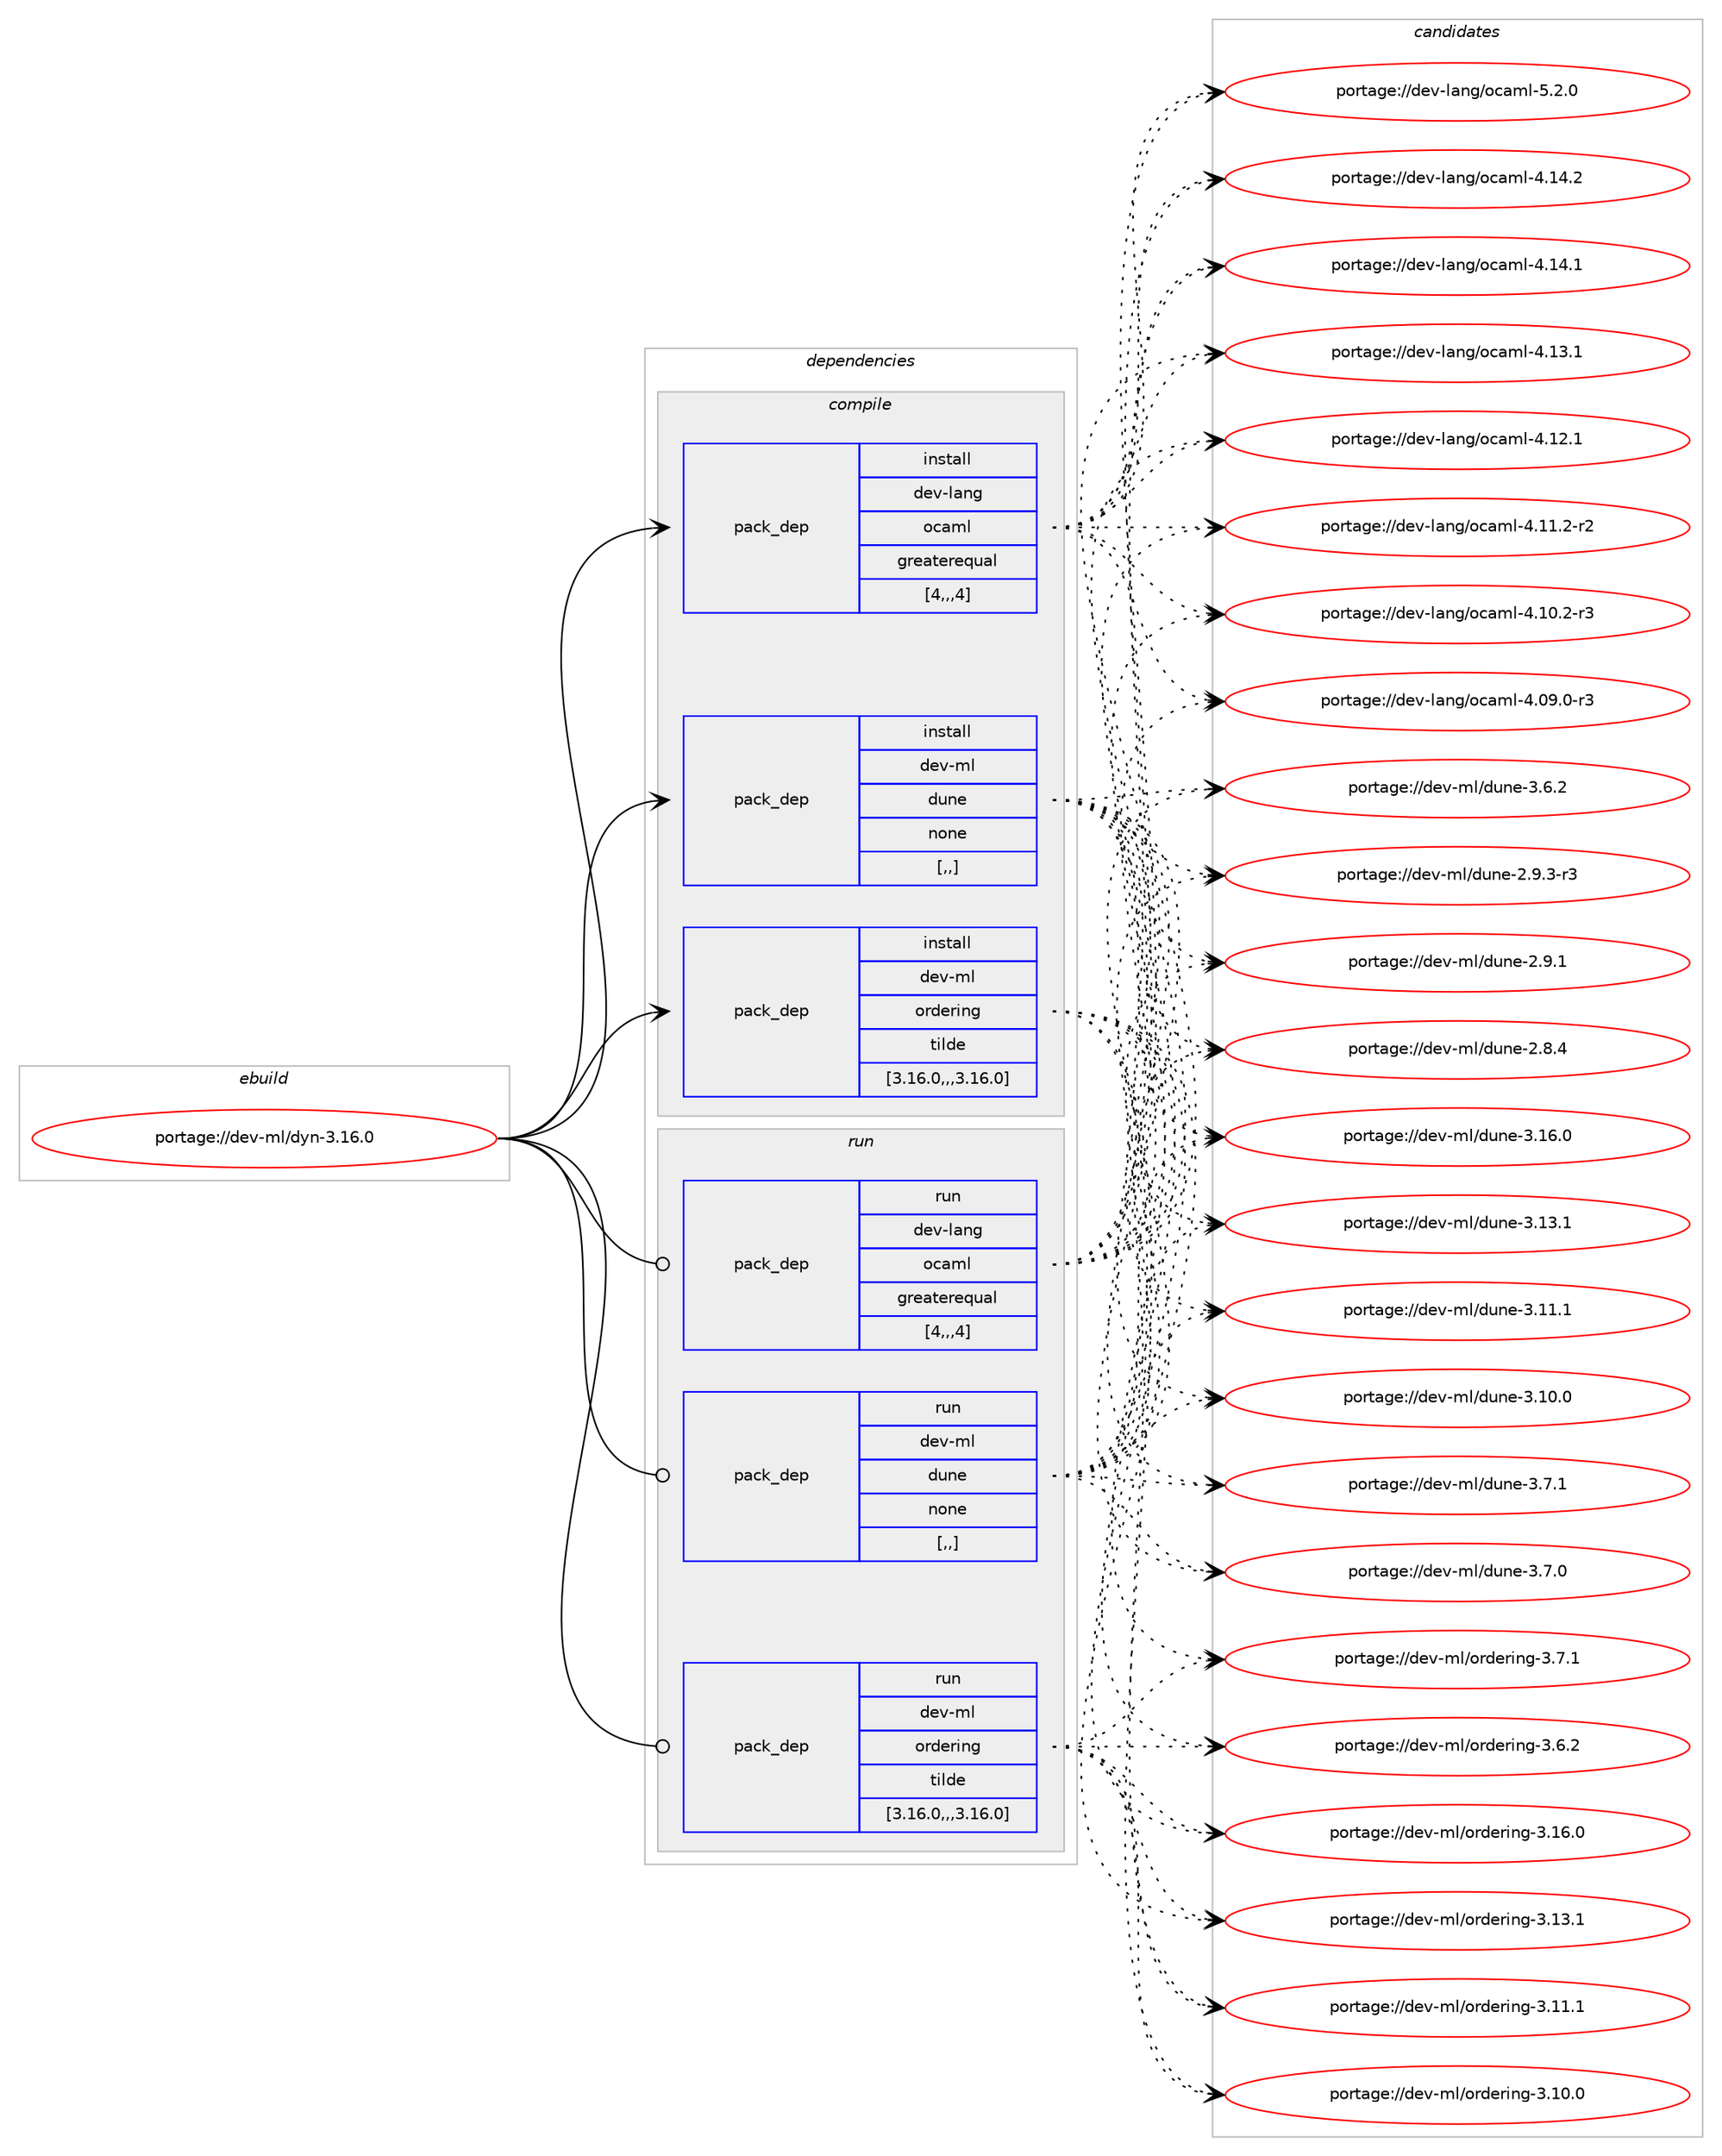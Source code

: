 digraph prolog {

# *************
# Graph options
# *************

newrank=true;
concentrate=true;
compound=true;
graph [rankdir=LR,fontname=Helvetica,fontsize=10,ranksep=1.5];#, ranksep=2.5, nodesep=0.2];
edge  [arrowhead=vee];
node  [fontname=Helvetica,fontsize=10];

# **********
# The ebuild
# **********

subgraph cluster_leftcol {
color=gray;
label=<<i>ebuild</i>>;
id [label="portage://dev-ml/dyn-3.16.0", color=red, width=4, href="../dev-ml/dyn-3.16.0.svg"];
}

# ****************
# The dependencies
# ****************

subgraph cluster_midcol {
color=gray;
label=<<i>dependencies</i>>;
subgraph cluster_compile {
fillcolor="#eeeeee";
style=filled;
label=<<i>compile</i>>;
subgraph pack88047 {
dependency118500 [label=<<TABLE BORDER="0" CELLBORDER="1" CELLSPACING="0" CELLPADDING="4" WIDTH="220"><TR><TD ROWSPAN="6" CELLPADDING="30">pack_dep</TD></TR><TR><TD WIDTH="110">install</TD></TR><TR><TD>dev-lang</TD></TR><TR><TD>ocaml</TD></TR><TR><TD>greaterequal</TD></TR><TR><TD>[4,,,4]</TD></TR></TABLE>>, shape=none, color=blue];
}
id:e -> dependency118500:w [weight=20,style="solid",arrowhead="vee"];
subgraph pack88048 {
dependency118501 [label=<<TABLE BORDER="0" CELLBORDER="1" CELLSPACING="0" CELLPADDING="4" WIDTH="220"><TR><TD ROWSPAN="6" CELLPADDING="30">pack_dep</TD></TR><TR><TD WIDTH="110">install</TD></TR><TR><TD>dev-ml</TD></TR><TR><TD>dune</TD></TR><TR><TD>none</TD></TR><TR><TD>[,,]</TD></TR></TABLE>>, shape=none, color=blue];
}
id:e -> dependency118501:w [weight=20,style="solid",arrowhead="vee"];
subgraph pack88049 {
dependency118502 [label=<<TABLE BORDER="0" CELLBORDER="1" CELLSPACING="0" CELLPADDING="4" WIDTH="220"><TR><TD ROWSPAN="6" CELLPADDING="30">pack_dep</TD></TR><TR><TD WIDTH="110">install</TD></TR><TR><TD>dev-ml</TD></TR><TR><TD>ordering</TD></TR><TR><TD>tilde</TD></TR><TR><TD>[3.16.0,,,3.16.0]</TD></TR></TABLE>>, shape=none, color=blue];
}
id:e -> dependency118502:w [weight=20,style="solid",arrowhead="vee"];
}
subgraph cluster_compileandrun {
fillcolor="#eeeeee";
style=filled;
label=<<i>compile and run</i>>;
}
subgraph cluster_run {
fillcolor="#eeeeee";
style=filled;
label=<<i>run</i>>;
subgraph pack88050 {
dependency118503 [label=<<TABLE BORDER="0" CELLBORDER="1" CELLSPACING="0" CELLPADDING="4" WIDTH="220"><TR><TD ROWSPAN="6" CELLPADDING="30">pack_dep</TD></TR><TR><TD WIDTH="110">run</TD></TR><TR><TD>dev-lang</TD></TR><TR><TD>ocaml</TD></TR><TR><TD>greaterequal</TD></TR><TR><TD>[4,,,4]</TD></TR></TABLE>>, shape=none, color=blue];
}
id:e -> dependency118503:w [weight=20,style="solid",arrowhead="odot"];
subgraph pack88051 {
dependency118504 [label=<<TABLE BORDER="0" CELLBORDER="1" CELLSPACING="0" CELLPADDING="4" WIDTH="220"><TR><TD ROWSPAN="6" CELLPADDING="30">pack_dep</TD></TR><TR><TD WIDTH="110">run</TD></TR><TR><TD>dev-ml</TD></TR><TR><TD>dune</TD></TR><TR><TD>none</TD></TR><TR><TD>[,,]</TD></TR></TABLE>>, shape=none, color=blue];
}
id:e -> dependency118504:w [weight=20,style="solid",arrowhead="odot"];
subgraph pack88052 {
dependency118505 [label=<<TABLE BORDER="0" CELLBORDER="1" CELLSPACING="0" CELLPADDING="4" WIDTH="220"><TR><TD ROWSPAN="6" CELLPADDING="30">pack_dep</TD></TR><TR><TD WIDTH="110">run</TD></TR><TR><TD>dev-ml</TD></TR><TR><TD>ordering</TD></TR><TR><TD>tilde</TD></TR><TR><TD>[3.16.0,,,3.16.0]</TD></TR></TABLE>>, shape=none, color=blue];
}
id:e -> dependency118505:w [weight=20,style="solid",arrowhead="odot"];
}
}

# **************
# The candidates
# **************

subgraph cluster_choices {
rank=same;
color=gray;
label=<<i>candidates</i>>;

subgraph choice88047 {
color=black;
nodesep=1;
choice1001011184510897110103471119997109108455346504648 [label="portage://dev-lang/ocaml-5.2.0", color=red, width=4,href="../dev-lang/ocaml-5.2.0.svg"];
choice100101118451089711010347111999710910845524649524650 [label="portage://dev-lang/ocaml-4.14.2", color=red, width=4,href="../dev-lang/ocaml-4.14.2.svg"];
choice100101118451089711010347111999710910845524649524649 [label="portage://dev-lang/ocaml-4.14.1", color=red, width=4,href="../dev-lang/ocaml-4.14.1.svg"];
choice100101118451089711010347111999710910845524649514649 [label="portage://dev-lang/ocaml-4.13.1", color=red, width=4,href="../dev-lang/ocaml-4.13.1.svg"];
choice100101118451089711010347111999710910845524649504649 [label="portage://dev-lang/ocaml-4.12.1", color=red, width=4,href="../dev-lang/ocaml-4.12.1.svg"];
choice1001011184510897110103471119997109108455246494946504511450 [label="portage://dev-lang/ocaml-4.11.2-r2", color=red, width=4,href="../dev-lang/ocaml-4.11.2-r2.svg"];
choice1001011184510897110103471119997109108455246494846504511451 [label="portage://dev-lang/ocaml-4.10.2-r3", color=red, width=4,href="../dev-lang/ocaml-4.10.2-r3.svg"];
choice1001011184510897110103471119997109108455246485746484511451 [label="portage://dev-lang/ocaml-4.09.0-r3", color=red, width=4,href="../dev-lang/ocaml-4.09.0-r3.svg"];
dependency118500:e -> choice1001011184510897110103471119997109108455346504648:w [style=dotted,weight="100"];
dependency118500:e -> choice100101118451089711010347111999710910845524649524650:w [style=dotted,weight="100"];
dependency118500:e -> choice100101118451089711010347111999710910845524649524649:w [style=dotted,weight="100"];
dependency118500:e -> choice100101118451089711010347111999710910845524649514649:w [style=dotted,weight="100"];
dependency118500:e -> choice100101118451089711010347111999710910845524649504649:w [style=dotted,weight="100"];
dependency118500:e -> choice1001011184510897110103471119997109108455246494946504511450:w [style=dotted,weight="100"];
dependency118500:e -> choice1001011184510897110103471119997109108455246494846504511451:w [style=dotted,weight="100"];
dependency118500:e -> choice1001011184510897110103471119997109108455246485746484511451:w [style=dotted,weight="100"];
}
subgraph choice88048 {
color=black;
nodesep=1;
choice100101118451091084710011711010145514649544648 [label="portage://dev-ml/dune-3.16.0", color=red, width=4,href="../dev-ml/dune-3.16.0.svg"];
choice100101118451091084710011711010145514649514649 [label="portage://dev-ml/dune-3.13.1", color=red, width=4,href="../dev-ml/dune-3.13.1.svg"];
choice100101118451091084710011711010145514649494649 [label="portage://dev-ml/dune-3.11.1", color=red, width=4,href="../dev-ml/dune-3.11.1.svg"];
choice100101118451091084710011711010145514649484648 [label="portage://dev-ml/dune-3.10.0", color=red, width=4,href="../dev-ml/dune-3.10.0.svg"];
choice1001011184510910847100117110101455146554649 [label="portage://dev-ml/dune-3.7.1", color=red, width=4,href="../dev-ml/dune-3.7.1.svg"];
choice1001011184510910847100117110101455146554648 [label="portage://dev-ml/dune-3.7.0", color=red, width=4,href="../dev-ml/dune-3.7.0.svg"];
choice1001011184510910847100117110101455146544650 [label="portage://dev-ml/dune-3.6.2", color=red, width=4,href="../dev-ml/dune-3.6.2.svg"];
choice10010111845109108471001171101014550465746514511451 [label="portage://dev-ml/dune-2.9.3-r3", color=red, width=4,href="../dev-ml/dune-2.9.3-r3.svg"];
choice1001011184510910847100117110101455046574649 [label="portage://dev-ml/dune-2.9.1", color=red, width=4,href="../dev-ml/dune-2.9.1.svg"];
choice1001011184510910847100117110101455046564652 [label="portage://dev-ml/dune-2.8.4", color=red, width=4,href="../dev-ml/dune-2.8.4.svg"];
dependency118501:e -> choice100101118451091084710011711010145514649544648:w [style=dotted,weight="100"];
dependency118501:e -> choice100101118451091084710011711010145514649514649:w [style=dotted,weight="100"];
dependency118501:e -> choice100101118451091084710011711010145514649494649:w [style=dotted,weight="100"];
dependency118501:e -> choice100101118451091084710011711010145514649484648:w [style=dotted,weight="100"];
dependency118501:e -> choice1001011184510910847100117110101455146554649:w [style=dotted,weight="100"];
dependency118501:e -> choice1001011184510910847100117110101455146554648:w [style=dotted,weight="100"];
dependency118501:e -> choice1001011184510910847100117110101455146544650:w [style=dotted,weight="100"];
dependency118501:e -> choice10010111845109108471001171101014550465746514511451:w [style=dotted,weight="100"];
dependency118501:e -> choice1001011184510910847100117110101455046574649:w [style=dotted,weight="100"];
dependency118501:e -> choice1001011184510910847100117110101455046564652:w [style=dotted,weight="100"];
}
subgraph choice88049 {
color=black;
nodesep=1;
choice100101118451091084711111410010111410511010345514649544648 [label="portage://dev-ml/ordering-3.16.0", color=red, width=4,href="../dev-ml/ordering-3.16.0.svg"];
choice100101118451091084711111410010111410511010345514649514649 [label="portage://dev-ml/ordering-3.13.1", color=red, width=4,href="../dev-ml/ordering-3.13.1.svg"];
choice100101118451091084711111410010111410511010345514649494649 [label="portage://dev-ml/ordering-3.11.1", color=red, width=4,href="../dev-ml/ordering-3.11.1.svg"];
choice100101118451091084711111410010111410511010345514649484648 [label="portage://dev-ml/ordering-3.10.0", color=red, width=4,href="../dev-ml/ordering-3.10.0.svg"];
choice1001011184510910847111114100101114105110103455146554649 [label="portage://dev-ml/ordering-3.7.1", color=red, width=4,href="../dev-ml/ordering-3.7.1.svg"];
choice1001011184510910847111114100101114105110103455146544650 [label="portage://dev-ml/ordering-3.6.2", color=red, width=4,href="../dev-ml/ordering-3.6.2.svg"];
dependency118502:e -> choice100101118451091084711111410010111410511010345514649544648:w [style=dotted,weight="100"];
dependency118502:e -> choice100101118451091084711111410010111410511010345514649514649:w [style=dotted,weight="100"];
dependency118502:e -> choice100101118451091084711111410010111410511010345514649494649:w [style=dotted,weight="100"];
dependency118502:e -> choice100101118451091084711111410010111410511010345514649484648:w [style=dotted,weight="100"];
dependency118502:e -> choice1001011184510910847111114100101114105110103455146554649:w [style=dotted,weight="100"];
dependency118502:e -> choice1001011184510910847111114100101114105110103455146544650:w [style=dotted,weight="100"];
}
subgraph choice88050 {
color=black;
nodesep=1;
choice1001011184510897110103471119997109108455346504648 [label="portage://dev-lang/ocaml-5.2.0", color=red, width=4,href="../dev-lang/ocaml-5.2.0.svg"];
choice100101118451089711010347111999710910845524649524650 [label="portage://dev-lang/ocaml-4.14.2", color=red, width=4,href="../dev-lang/ocaml-4.14.2.svg"];
choice100101118451089711010347111999710910845524649524649 [label="portage://dev-lang/ocaml-4.14.1", color=red, width=4,href="../dev-lang/ocaml-4.14.1.svg"];
choice100101118451089711010347111999710910845524649514649 [label="portage://dev-lang/ocaml-4.13.1", color=red, width=4,href="../dev-lang/ocaml-4.13.1.svg"];
choice100101118451089711010347111999710910845524649504649 [label="portage://dev-lang/ocaml-4.12.1", color=red, width=4,href="../dev-lang/ocaml-4.12.1.svg"];
choice1001011184510897110103471119997109108455246494946504511450 [label="portage://dev-lang/ocaml-4.11.2-r2", color=red, width=4,href="../dev-lang/ocaml-4.11.2-r2.svg"];
choice1001011184510897110103471119997109108455246494846504511451 [label="portage://dev-lang/ocaml-4.10.2-r3", color=red, width=4,href="../dev-lang/ocaml-4.10.2-r3.svg"];
choice1001011184510897110103471119997109108455246485746484511451 [label="portage://dev-lang/ocaml-4.09.0-r3", color=red, width=4,href="../dev-lang/ocaml-4.09.0-r3.svg"];
dependency118503:e -> choice1001011184510897110103471119997109108455346504648:w [style=dotted,weight="100"];
dependency118503:e -> choice100101118451089711010347111999710910845524649524650:w [style=dotted,weight="100"];
dependency118503:e -> choice100101118451089711010347111999710910845524649524649:w [style=dotted,weight="100"];
dependency118503:e -> choice100101118451089711010347111999710910845524649514649:w [style=dotted,weight="100"];
dependency118503:e -> choice100101118451089711010347111999710910845524649504649:w [style=dotted,weight="100"];
dependency118503:e -> choice1001011184510897110103471119997109108455246494946504511450:w [style=dotted,weight="100"];
dependency118503:e -> choice1001011184510897110103471119997109108455246494846504511451:w [style=dotted,weight="100"];
dependency118503:e -> choice1001011184510897110103471119997109108455246485746484511451:w [style=dotted,weight="100"];
}
subgraph choice88051 {
color=black;
nodesep=1;
choice100101118451091084710011711010145514649544648 [label="portage://dev-ml/dune-3.16.0", color=red, width=4,href="../dev-ml/dune-3.16.0.svg"];
choice100101118451091084710011711010145514649514649 [label="portage://dev-ml/dune-3.13.1", color=red, width=4,href="../dev-ml/dune-3.13.1.svg"];
choice100101118451091084710011711010145514649494649 [label="portage://dev-ml/dune-3.11.1", color=red, width=4,href="../dev-ml/dune-3.11.1.svg"];
choice100101118451091084710011711010145514649484648 [label="portage://dev-ml/dune-3.10.0", color=red, width=4,href="../dev-ml/dune-3.10.0.svg"];
choice1001011184510910847100117110101455146554649 [label="portage://dev-ml/dune-3.7.1", color=red, width=4,href="../dev-ml/dune-3.7.1.svg"];
choice1001011184510910847100117110101455146554648 [label="portage://dev-ml/dune-3.7.0", color=red, width=4,href="../dev-ml/dune-3.7.0.svg"];
choice1001011184510910847100117110101455146544650 [label="portage://dev-ml/dune-3.6.2", color=red, width=4,href="../dev-ml/dune-3.6.2.svg"];
choice10010111845109108471001171101014550465746514511451 [label="portage://dev-ml/dune-2.9.3-r3", color=red, width=4,href="../dev-ml/dune-2.9.3-r3.svg"];
choice1001011184510910847100117110101455046574649 [label="portage://dev-ml/dune-2.9.1", color=red, width=4,href="../dev-ml/dune-2.9.1.svg"];
choice1001011184510910847100117110101455046564652 [label="portage://dev-ml/dune-2.8.4", color=red, width=4,href="../dev-ml/dune-2.8.4.svg"];
dependency118504:e -> choice100101118451091084710011711010145514649544648:w [style=dotted,weight="100"];
dependency118504:e -> choice100101118451091084710011711010145514649514649:w [style=dotted,weight="100"];
dependency118504:e -> choice100101118451091084710011711010145514649494649:w [style=dotted,weight="100"];
dependency118504:e -> choice100101118451091084710011711010145514649484648:w [style=dotted,weight="100"];
dependency118504:e -> choice1001011184510910847100117110101455146554649:w [style=dotted,weight="100"];
dependency118504:e -> choice1001011184510910847100117110101455146554648:w [style=dotted,weight="100"];
dependency118504:e -> choice1001011184510910847100117110101455146544650:w [style=dotted,weight="100"];
dependency118504:e -> choice10010111845109108471001171101014550465746514511451:w [style=dotted,weight="100"];
dependency118504:e -> choice1001011184510910847100117110101455046574649:w [style=dotted,weight="100"];
dependency118504:e -> choice1001011184510910847100117110101455046564652:w [style=dotted,weight="100"];
}
subgraph choice88052 {
color=black;
nodesep=1;
choice100101118451091084711111410010111410511010345514649544648 [label="portage://dev-ml/ordering-3.16.0", color=red, width=4,href="../dev-ml/ordering-3.16.0.svg"];
choice100101118451091084711111410010111410511010345514649514649 [label="portage://dev-ml/ordering-3.13.1", color=red, width=4,href="../dev-ml/ordering-3.13.1.svg"];
choice100101118451091084711111410010111410511010345514649494649 [label="portage://dev-ml/ordering-3.11.1", color=red, width=4,href="../dev-ml/ordering-3.11.1.svg"];
choice100101118451091084711111410010111410511010345514649484648 [label="portage://dev-ml/ordering-3.10.0", color=red, width=4,href="../dev-ml/ordering-3.10.0.svg"];
choice1001011184510910847111114100101114105110103455146554649 [label="portage://dev-ml/ordering-3.7.1", color=red, width=4,href="../dev-ml/ordering-3.7.1.svg"];
choice1001011184510910847111114100101114105110103455146544650 [label="portage://dev-ml/ordering-3.6.2", color=red, width=4,href="../dev-ml/ordering-3.6.2.svg"];
dependency118505:e -> choice100101118451091084711111410010111410511010345514649544648:w [style=dotted,weight="100"];
dependency118505:e -> choice100101118451091084711111410010111410511010345514649514649:w [style=dotted,weight="100"];
dependency118505:e -> choice100101118451091084711111410010111410511010345514649494649:w [style=dotted,weight="100"];
dependency118505:e -> choice100101118451091084711111410010111410511010345514649484648:w [style=dotted,weight="100"];
dependency118505:e -> choice1001011184510910847111114100101114105110103455146554649:w [style=dotted,weight="100"];
dependency118505:e -> choice1001011184510910847111114100101114105110103455146544650:w [style=dotted,weight="100"];
}
}

}
